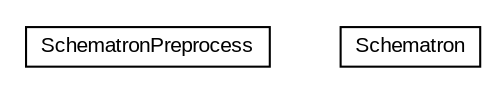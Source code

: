 #!/usr/local/bin/dot
#
# Class diagram 
# Generated by UMLGraph version 5.1 (http://www.umlgraph.org/)
#

digraph G {
	edge [fontname="arial",fontsize=10,labelfontname="arial",labelfontsize=10];
	node [fontname="arial",fontsize=10,shape=plaintext];
	nodesep=0.25;
	ranksep=0.5;
	// com.helger.schematron.ant.SchematronPreprocess
	c3974 [label=<<table title="com.helger.schematron.ant.SchematronPreprocess" border="0" cellborder="1" cellspacing="0" cellpadding="2" port="p" href="./SchematronPreprocess.html">
		<tr><td><table border="0" cellspacing="0" cellpadding="1">
<tr><td align="center" balign="center"> SchematronPreprocess </td></tr>
		</table></td></tr>
		</table>>, fontname="arial", fontcolor="black", fontsize=10.0];
	// com.helger.schematron.ant.Schematron
	c3975 [label=<<table title="com.helger.schematron.ant.Schematron" border="0" cellborder="1" cellspacing="0" cellpadding="2" port="p" href="./Schematron.html">
		<tr><td><table border="0" cellspacing="0" cellpadding="1">
<tr><td align="center" balign="center"> Schematron </td></tr>
		</table></td></tr>
		</table>>, fontname="arial", fontcolor="black", fontsize=10.0];
}

